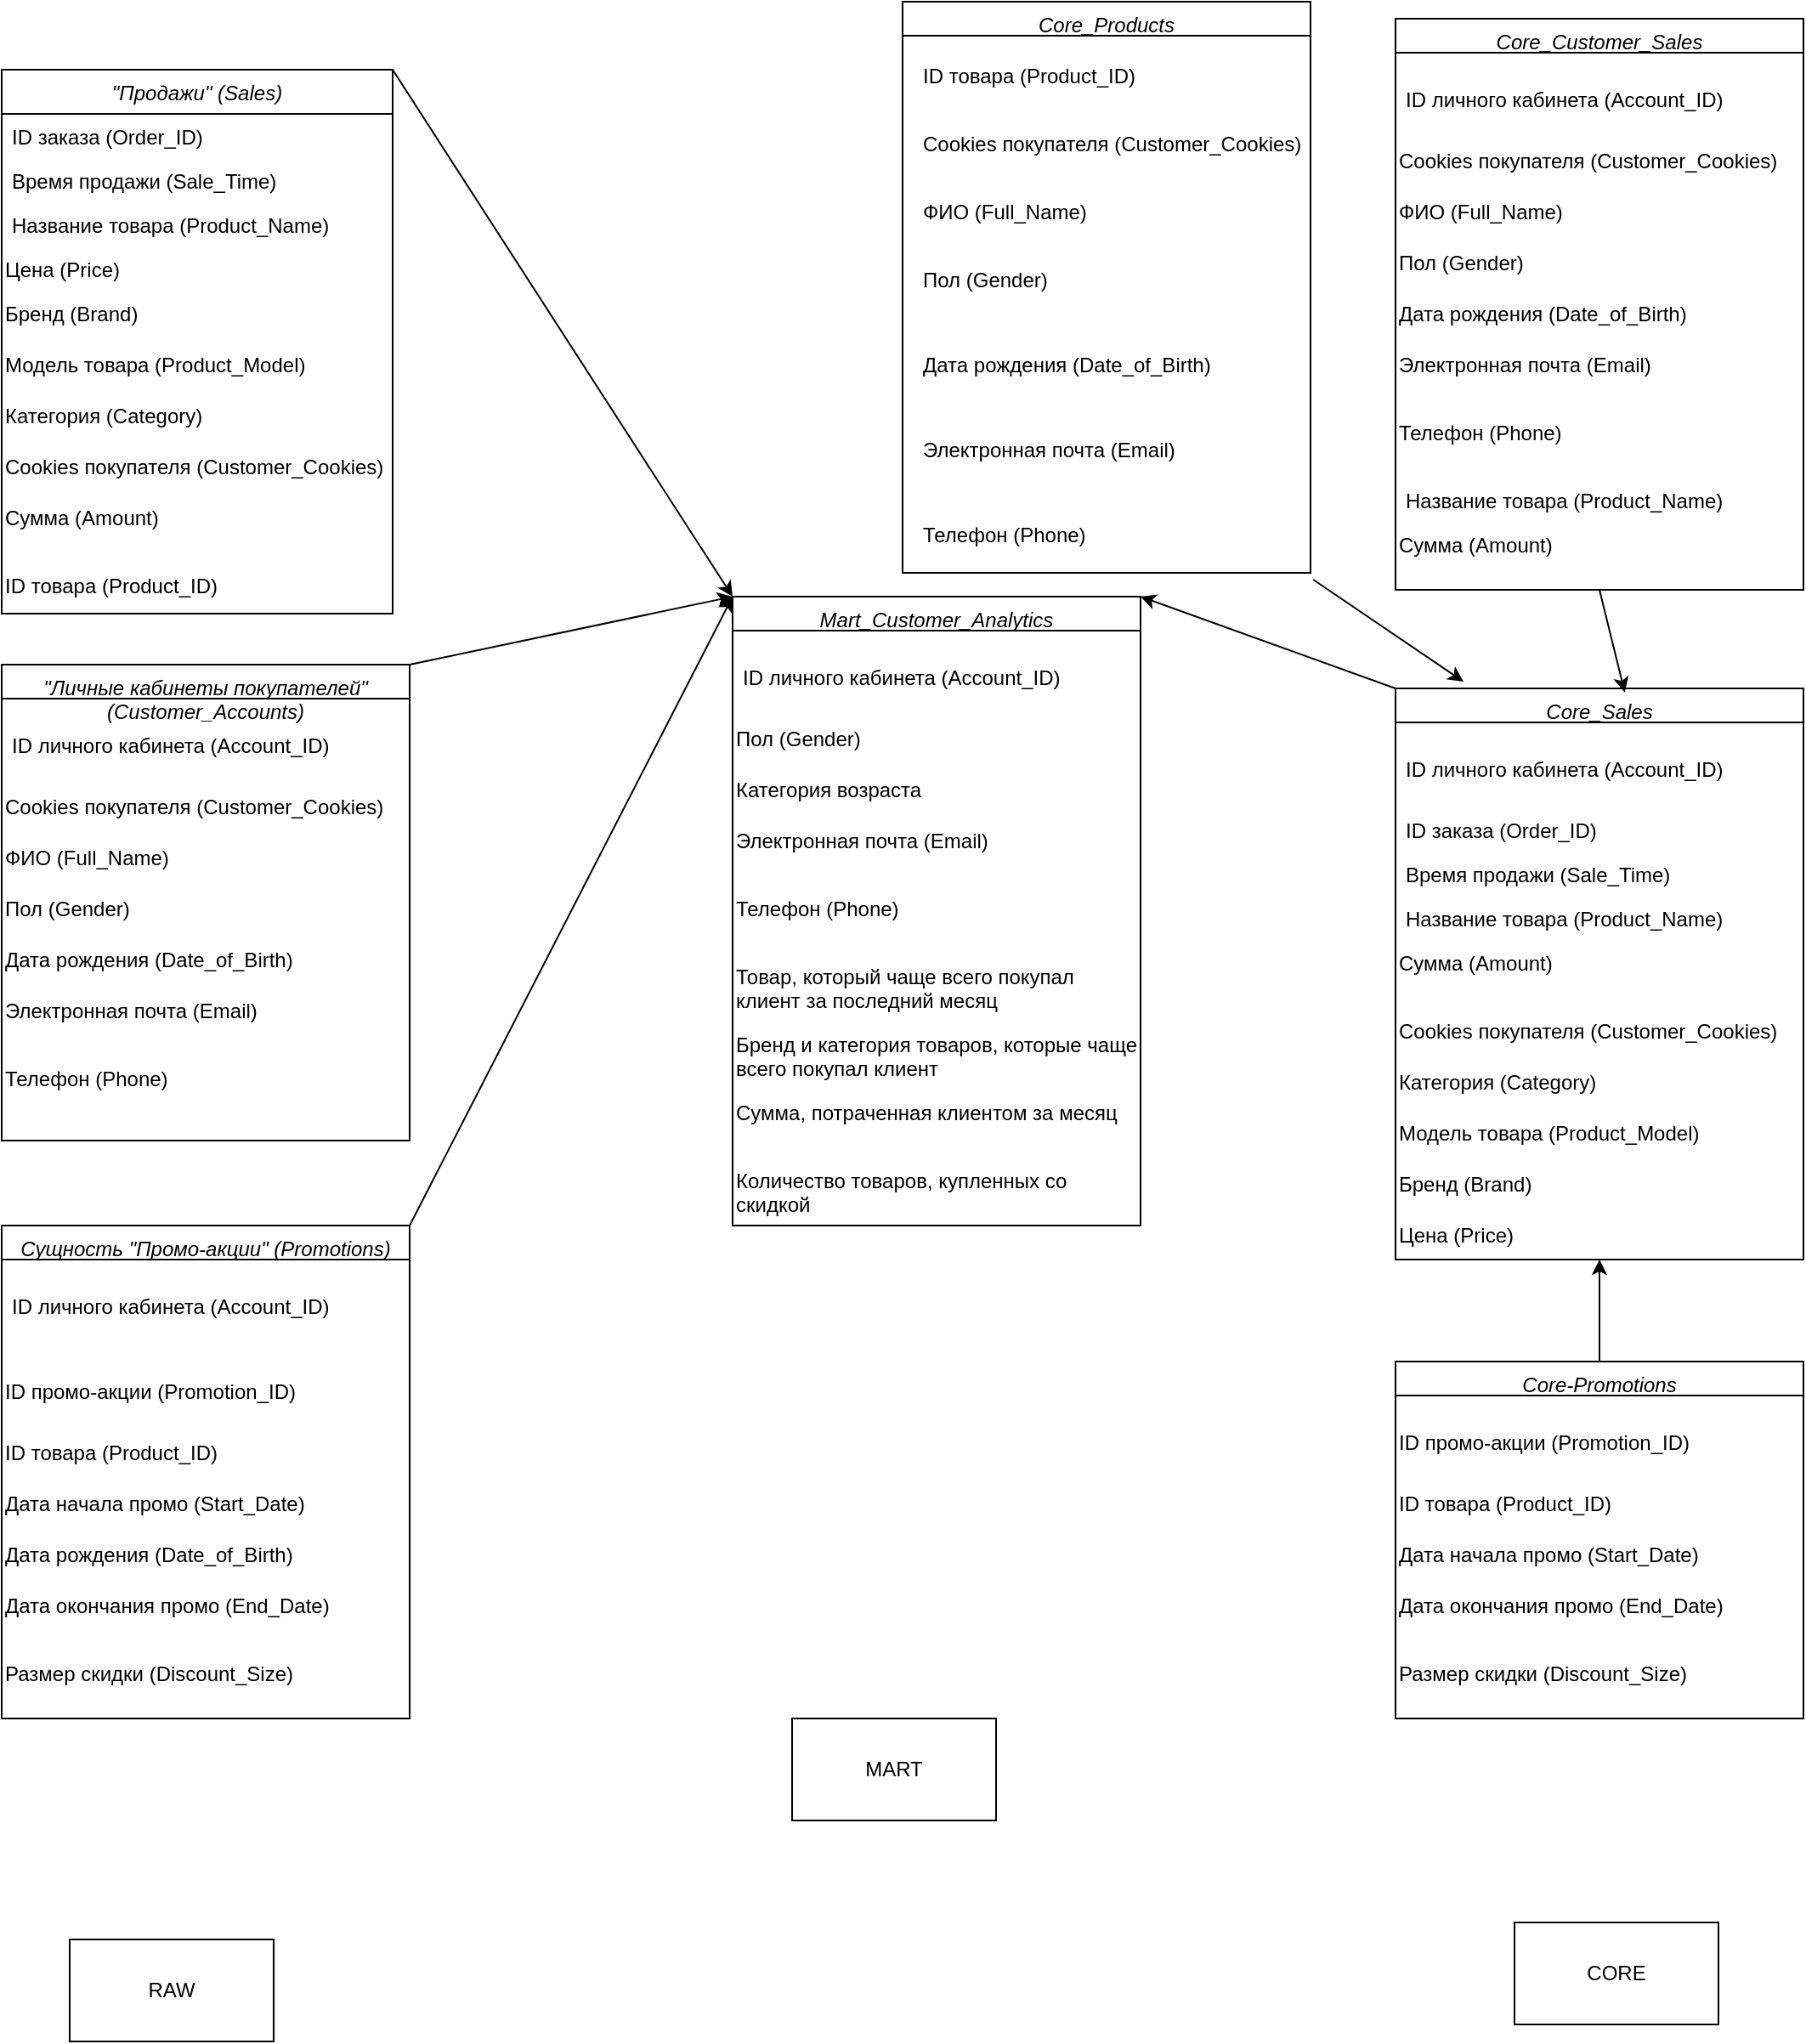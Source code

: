<mxfile version="21.7.5" type="device">
  <diagram id="C5RBs43oDa-KdzZeNtuy" name="Page-1">
    <mxGraphModel dx="1562" dy="909" grid="1" gridSize="10" guides="1" tooltips="1" connect="1" arrows="1" fold="1" page="1" pageScale="1" pageWidth="1169" pageHeight="827" math="0" shadow="0">
      <root>
        <mxCell id="WIyWlLk6GJQsqaUBKTNV-0" />
        <mxCell id="WIyWlLk6GJQsqaUBKTNV-1" parent="WIyWlLk6GJQsqaUBKTNV-0" />
        <mxCell id="zkfFHV4jXpPFQw0GAbJ--0" value="&quot;Продажи&quot; (Sales)" style="swimlane;fontStyle=2;align=center;verticalAlign=top;childLayout=stackLayout;horizontal=1;startSize=26;horizontalStack=0;resizeParent=1;resizeLast=0;collapsible=1;marginBottom=0;rounded=0;shadow=0;strokeWidth=1;" parent="WIyWlLk6GJQsqaUBKTNV-1" vertex="1">
          <mxGeometry x="60" y="40" width="230" height="320" as="geometry">
            <mxRectangle x="230" y="140" width="160" height="26" as="alternateBounds" />
          </mxGeometry>
        </mxCell>
        <mxCell id="zkfFHV4jXpPFQw0GAbJ--2" value="ID заказа (Order_ID)" style="text;align=left;verticalAlign=top;spacingLeft=4;spacingRight=4;overflow=hidden;rotatable=0;points=[[0,0.5],[1,0.5]];portConstraint=eastwest;rounded=0;shadow=0;html=0;" parent="zkfFHV4jXpPFQw0GAbJ--0" vertex="1">
          <mxGeometry y="26" width="230" height="26" as="geometry" />
        </mxCell>
        <mxCell id="zkfFHV4jXpPFQw0GAbJ--3" value="Время продажи (Sale_Time)" style="text;align=left;verticalAlign=top;spacingLeft=4;spacingRight=4;overflow=hidden;rotatable=0;points=[[0,0.5],[1,0.5]];portConstraint=eastwest;rounded=0;shadow=0;html=0;" parent="zkfFHV4jXpPFQw0GAbJ--0" vertex="1">
          <mxGeometry y="52" width="230" height="26" as="geometry" />
        </mxCell>
        <mxCell id="KQoIIr9sLk1v1GStxZdK-7" value="Название товара (Product_Name)" style="text;align=left;verticalAlign=top;spacingLeft=4;spacingRight=4;overflow=hidden;rotatable=0;points=[[0,0.5],[1,0.5]];portConstraint=eastwest;rounded=0;shadow=0;html=0;" parent="zkfFHV4jXpPFQw0GAbJ--0" vertex="1">
          <mxGeometry y="78" width="230" height="26" as="geometry" />
        </mxCell>
        <mxCell id="KQoIIr9sLk1v1GStxZdK-12" value="Цена (Price)" style="text;whiteSpace=wrap;html=1;" parent="zkfFHV4jXpPFQw0GAbJ--0" vertex="1">
          <mxGeometry y="104" width="230" height="26" as="geometry" />
        </mxCell>
        <mxCell id="KQoIIr9sLk1v1GStxZdK-13" value="Бренд (Brand)" style="text;whiteSpace=wrap;html=1;" parent="zkfFHV4jXpPFQw0GAbJ--0" vertex="1">
          <mxGeometry y="130" width="230" height="30" as="geometry" />
        </mxCell>
        <mxCell id="KQoIIr9sLk1v1GStxZdK-14" value="Модель товара (Product_Model)" style="text;whiteSpace=wrap;html=1;" parent="zkfFHV4jXpPFQw0GAbJ--0" vertex="1">
          <mxGeometry y="160" width="230" height="30" as="geometry" />
        </mxCell>
        <mxCell id="KQoIIr9sLk1v1GStxZdK-15" value="Категория (Category)" style="text;whiteSpace=wrap;html=1;" parent="zkfFHV4jXpPFQw0GAbJ--0" vertex="1">
          <mxGeometry y="190" width="230" height="30" as="geometry" />
        </mxCell>
        <mxCell id="KQoIIr9sLk1v1GStxZdK-16" value="Cookies покупателя (Customer_Cookies)" style="text;whiteSpace=wrap;html=1;" parent="zkfFHV4jXpPFQw0GAbJ--0" vertex="1">
          <mxGeometry y="220" width="230" height="30" as="geometry" />
        </mxCell>
        <mxCell id="KQoIIr9sLk1v1GStxZdK-17" value="Сумма (Amount)" style="text;whiteSpace=wrap;html=1;" parent="zkfFHV4jXpPFQw0GAbJ--0" vertex="1">
          <mxGeometry y="250" width="230" height="40" as="geometry" />
        </mxCell>
        <mxCell id="KQoIIr9sLk1v1GStxZdK-74" value="ID товара (Product_ID)" style="text;whiteSpace=wrap;html=1;" parent="zkfFHV4jXpPFQw0GAbJ--0" vertex="1">
          <mxGeometry y="290" width="230" height="30" as="geometry" />
        </mxCell>
        <mxCell id="KQoIIr9sLk1v1GStxZdK-54" value="&quot;Личные кабинеты покупателей&quot; &#xa;(Customer_Accounts)" style="swimlane;fontStyle=2;align=center;verticalAlign=top;childLayout=stackLayout;horizontal=1;startSize=20;horizontalStack=0;resizeParent=1;resizeLast=0;collapsible=1;marginBottom=0;rounded=0;shadow=0;strokeWidth=1;" parent="WIyWlLk6GJQsqaUBKTNV-1" vertex="1">
          <mxGeometry x="60" y="390" width="240" height="280" as="geometry">
            <mxRectangle x="60" y="390" width="160" height="26" as="alternateBounds" />
          </mxGeometry>
        </mxCell>
        <mxCell id="KQoIIr9sLk1v1GStxZdK-57" value="&#xa;ID личного кабинета (Account_ID)" style="text;align=left;verticalAlign=top;spacingLeft=4;spacingRight=4;overflow=hidden;rotatable=0;points=[[0,0.5],[1,0.5]];portConstraint=eastwest;rounded=0;shadow=0;html=0;" parent="KQoIIr9sLk1v1GStxZdK-54" vertex="1">
          <mxGeometry y="20" width="240" height="50" as="geometry" />
        </mxCell>
        <mxCell id="KQoIIr9sLk1v1GStxZdK-58" value="Cookies покупателя (Customer_Cookies)" style="text;whiteSpace=wrap;html=1;" parent="KQoIIr9sLk1v1GStxZdK-54" vertex="1">
          <mxGeometry y="70" width="240" height="30" as="geometry" />
        </mxCell>
        <mxCell id="KQoIIr9sLk1v1GStxZdK-60" value="ФИО (Full_Name)" style="text;whiteSpace=wrap;html=1;" parent="KQoIIr9sLk1v1GStxZdK-54" vertex="1">
          <mxGeometry y="100" width="240" height="30" as="geometry" />
        </mxCell>
        <mxCell id="KQoIIr9sLk1v1GStxZdK-61" value="Пол (Gender)" style="text;whiteSpace=wrap;html=1;" parent="KQoIIr9sLk1v1GStxZdK-54" vertex="1">
          <mxGeometry y="130" width="240" height="30" as="geometry" />
        </mxCell>
        <mxCell id="KQoIIr9sLk1v1GStxZdK-62" value="Дата рождения (Date_of_Birth)" style="text;whiteSpace=wrap;html=1;" parent="KQoIIr9sLk1v1GStxZdK-54" vertex="1">
          <mxGeometry y="160" width="240" height="30" as="geometry" />
        </mxCell>
        <mxCell id="KQoIIr9sLk1v1GStxZdK-63" value="Электронная почта (Email)" style="text;whiteSpace=wrap;html=1;" parent="KQoIIr9sLk1v1GStxZdK-54" vertex="1">
          <mxGeometry y="190" width="240" height="40" as="geometry" />
        </mxCell>
        <mxCell id="KQoIIr9sLk1v1GStxZdK-64" value="Телефон (Phone)" style="text;whiteSpace=wrap;html=1;" parent="KQoIIr9sLk1v1GStxZdK-54" vertex="1">
          <mxGeometry y="230" width="240" height="40" as="geometry" />
        </mxCell>
        <mxCell id="KQoIIr9sLk1v1GStxZdK-65" value="Сущность &quot;Промо-акции&quot; (Promotions)" style="swimlane;fontStyle=2;align=center;verticalAlign=top;childLayout=stackLayout;horizontal=1;startSize=20;horizontalStack=0;resizeParent=1;resizeLast=0;collapsible=1;marginBottom=0;rounded=0;shadow=0;strokeWidth=1;" parent="WIyWlLk6GJQsqaUBKTNV-1" vertex="1">
          <mxGeometry x="60" y="720" width="240" height="290" as="geometry">
            <mxRectangle x="60" y="390" width="160" height="26" as="alternateBounds" />
          </mxGeometry>
        </mxCell>
        <mxCell id="KQoIIr9sLk1v1GStxZdK-66" value="&#xa;ID личного кабинета (Account_ID)" style="text;align=left;verticalAlign=top;spacingLeft=4;spacingRight=4;overflow=hidden;rotatable=0;points=[[0,0.5],[1,0.5]];portConstraint=eastwest;rounded=0;shadow=0;html=0;" parent="KQoIIr9sLk1v1GStxZdK-65" vertex="1">
          <mxGeometry y="20" width="240" height="50" as="geometry" />
        </mxCell>
        <mxCell id="KQoIIr9sLk1v1GStxZdK-67" value="&#xa;ID промо-акции (Promotion_ID)&#xa;&#xa;" style="text;whiteSpace=wrap;html=1;" parent="KQoIIr9sLk1v1GStxZdK-65" vertex="1">
          <mxGeometry y="70" width="240" height="50" as="geometry" />
        </mxCell>
        <mxCell id="KQoIIr9sLk1v1GStxZdK-68" value="ID товара (Product_ID)" style="text;whiteSpace=wrap;html=1;" parent="KQoIIr9sLk1v1GStxZdK-65" vertex="1">
          <mxGeometry y="120" width="240" height="30" as="geometry" />
        </mxCell>
        <mxCell id="KQoIIr9sLk1v1GStxZdK-69" value="Дата начала промо (Start_Date)" style="text;whiteSpace=wrap;html=1;" parent="KQoIIr9sLk1v1GStxZdK-65" vertex="1">
          <mxGeometry y="150" width="240" height="30" as="geometry" />
        </mxCell>
        <mxCell id="KQoIIr9sLk1v1GStxZdK-70" value="Дата рождения (Date_of_Birth)" style="text;whiteSpace=wrap;html=1;" parent="KQoIIr9sLk1v1GStxZdK-65" vertex="1">
          <mxGeometry y="180" width="240" height="30" as="geometry" />
        </mxCell>
        <mxCell id="KQoIIr9sLk1v1GStxZdK-71" value="Дата окончания промо (End_Date)" style="text;whiteSpace=wrap;html=1;" parent="KQoIIr9sLk1v1GStxZdK-65" vertex="1">
          <mxGeometry y="210" width="240" height="40" as="geometry" />
        </mxCell>
        <mxCell id="KQoIIr9sLk1v1GStxZdK-72" value="Размер скидки (Discount_Size)" style="text;whiteSpace=wrap;html=1;" parent="KQoIIr9sLk1v1GStxZdK-65" vertex="1">
          <mxGeometry y="250" width="240" height="40" as="geometry" />
        </mxCell>
        <mxCell id="KQoIIr9sLk1v1GStxZdK-87" value="Core_Customer_Sales" style="swimlane;fontStyle=2;align=center;verticalAlign=top;childLayout=stackLayout;horizontal=1;startSize=20;horizontalStack=0;resizeParent=1;resizeLast=0;collapsible=1;marginBottom=0;rounded=0;shadow=0;strokeWidth=1;" parent="WIyWlLk6GJQsqaUBKTNV-1" vertex="1">
          <mxGeometry x="880" y="10" width="240" height="336" as="geometry">
            <mxRectangle x="60" y="390" width="160" height="26" as="alternateBounds" />
          </mxGeometry>
        </mxCell>
        <mxCell id="KQoIIr9sLk1v1GStxZdK-88" value="&#xa;ID личного кабинета (Account_ID)" style="text;align=left;verticalAlign=top;spacingLeft=4;spacingRight=4;overflow=hidden;rotatable=0;points=[[0,0.5],[1,0.5]];portConstraint=eastwest;rounded=0;shadow=0;html=0;" parent="KQoIIr9sLk1v1GStxZdK-87" vertex="1">
          <mxGeometry y="20" width="240" height="50" as="geometry" />
        </mxCell>
        <mxCell id="KQoIIr9sLk1v1GStxZdK-89" value="Cookies покупателя (Customer_Cookies)" style="text;whiteSpace=wrap;html=1;" parent="KQoIIr9sLk1v1GStxZdK-87" vertex="1">
          <mxGeometry y="70" width="240" height="30" as="geometry" />
        </mxCell>
        <mxCell id="KQoIIr9sLk1v1GStxZdK-90" value="ФИО (Full_Name)" style="text;whiteSpace=wrap;html=1;" parent="KQoIIr9sLk1v1GStxZdK-87" vertex="1">
          <mxGeometry y="100" width="240" height="30" as="geometry" />
        </mxCell>
        <mxCell id="KQoIIr9sLk1v1GStxZdK-91" value="Пол (Gender)" style="text;whiteSpace=wrap;html=1;" parent="KQoIIr9sLk1v1GStxZdK-87" vertex="1">
          <mxGeometry y="130" width="240" height="30" as="geometry" />
        </mxCell>
        <mxCell id="KQoIIr9sLk1v1GStxZdK-92" value="Дата рождения (Date_of_Birth)" style="text;whiteSpace=wrap;html=1;" parent="KQoIIr9sLk1v1GStxZdK-87" vertex="1">
          <mxGeometry y="160" width="240" height="30" as="geometry" />
        </mxCell>
        <mxCell id="KQoIIr9sLk1v1GStxZdK-93" value="Электронная почта (Email)" style="text;whiteSpace=wrap;html=1;" parent="KQoIIr9sLk1v1GStxZdK-87" vertex="1">
          <mxGeometry y="190" width="240" height="40" as="geometry" />
        </mxCell>
        <mxCell id="KQoIIr9sLk1v1GStxZdK-94" value="Телефон (Phone)" style="text;whiteSpace=wrap;html=1;" parent="KQoIIr9sLk1v1GStxZdK-87" vertex="1">
          <mxGeometry y="230" width="240" height="40" as="geometry" />
        </mxCell>
        <mxCell id="KQoIIr9sLk1v1GStxZdK-95" value="Название товара (Product_Name)" style="text;align=left;verticalAlign=top;spacingLeft=4;spacingRight=4;overflow=hidden;rotatable=0;points=[[0,0.5],[1,0.5]];portConstraint=eastwest;rounded=0;shadow=0;html=0;" parent="KQoIIr9sLk1v1GStxZdK-87" vertex="1">
          <mxGeometry y="270" width="240" height="26" as="geometry" />
        </mxCell>
        <mxCell id="JDsBrTvlCNx9yT8jEmw5-9" value="Сумма (Amount)" style="text;whiteSpace=wrap;html=1;" parent="KQoIIr9sLk1v1GStxZdK-87" vertex="1">
          <mxGeometry y="296" width="240" height="40" as="geometry" />
        </mxCell>
        <mxCell id="JDsBrTvlCNx9yT8jEmw5-0" value="Mart_Customer_Analytics" style="swimlane;fontStyle=2;align=center;verticalAlign=top;childLayout=stackLayout;horizontal=1;startSize=20;horizontalStack=0;resizeParent=1;resizeLast=0;collapsible=1;marginBottom=0;rounded=0;shadow=0;strokeWidth=1;" parent="WIyWlLk6GJQsqaUBKTNV-1" vertex="1">
          <mxGeometry x="490" y="350" width="240" height="370" as="geometry">
            <mxRectangle x="60" y="390" width="160" height="26" as="alternateBounds" />
          </mxGeometry>
        </mxCell>
        <mxCell id="JDsBrTvlCNx9yT8jEmw5-1" value="&#xa;ID личного кабинета (Account_ID)" style="text;align=left;verticalAlign=top;spacingLeft=4;spacingRight=4;overflow=hidden;rotatable=0;points=[[0,0.5],[1,0.5]];portConstraint=eastwest;rounded=0;shadow=0;html=0;" parent="JDsBrTvlCNx9yT8jEmw5-0" vertex="1">
          <mxGeometry y="20" width="240" height="50" as="geometry" />
        </mxCell>
        <mxCell id="JDsBrTvlCNx9yT8jEmw5-4" value="Пол (Gender)" style="text;whiteSpace=wrap;html=1;" parent="JDsBrTvlCNx9yT8jEmw5-0" vertex="1">
          <mxGeometry y="70" width="240" height="30" as="geometry" />
        </mxCell>
        <mxCell id="JDsBrTvlCNx9yT8jEmw5-5" value="Категория возраста" style="text;whiteSpace=wrap;html=1;" parent="JDsBrTvlCNx9yT8jEmw5-0" vertex="1">
          <mxGeometry y="100" width="240" height="30" as="geometry" />
        </mxCell>
        <mxCell id="JDsBrTvlCNx9yT8jEmw5-6" value="Электронная почта (Email)" style="text;whiteSpace=wrap;html=1;" parent="JDsBrTvlCNx9yT8jEmw5-0" vertex="1">
          <mxGeometry y="130" width="240" height="40" as="geometry" />
        </mxCell>
        <mxCell id="cgq-GnrCAWINxvIh_VWa-0" value="Телефон (Phone)" style="text;whiteSpace=wrap;html=1;" parent="JDsBrTvlCNx9yT8jEmw5-0" vertex="1">
          <mxGeometry y="170" width="240" height="40" as="geometry" />
        </mxCell>
        <mxCell id="cgq-GnrCAWINxvIh_VWa-2" value="Товар, который чаще всего покупал клиент за последний месяц" style="text;whiteSpace=wrap;html=1;" parent="JDsBrTvlCNx9yT8jEmw5-0" vertex="1">
          <mxGeometry y="210" width="240" height="40" as="geometry" />
        </mxCell>
        <mxCell id="cgq-GnrCAWINxvIh_VWa-3" value="Бренд и категория товаров, которые чаще всего покупал клиент" style="text;whiteSpace=wrap;html=1;" parent="JDsBrTvlCNx9yT8jEmw5-0" vertex="1">
          <mxGeometry y="250" width="240" height="40" as="geometry" />
        </mxCell>
        <mxCell id="cgq-GnrCAWINxvIh_VWa-4" value="Сумма, потраченная клиентом за месяц" style="text;whiteSpace=wrap;html=1;" parent="JDsBrTvlCNx9yT8jEmw5-0" vertex="1">
          <mxGeometry y="290" width="240" height="40" as="geometry" />
        </mxCell>
        <mxCell id="cgq-GnrCAWINxvIh_VWa-5" value="Количество товаров, купленных со скидкой" style="text;whiteSpace=wrap;html=1;" parent="JDsBrTvlCNx9yT8jEmw5-0" vertex="1">
          <mxGeometry y="330" width="240" height="40" as="geometry" />
        </mxCell>
        <mxCell id="JDsBrTvlCNx9yT8jEmw5-14" value="RAW" style="rounded=0;whiteSpace=wrap;html=1;" parent="WIyWlLk6GJQsqaUBKTNV-1" vertex="1">
          <mxGeometry x="100" y="1140" width="120" height="60" as="geometry" />
        </mxCell>
        <mxCell id="JDsBrTvlCNx9yT8jEmw5-15" value="CORE" style="rounded=0;whiteSpace=wrap;html=1;" parent="WIyWlLk6GJQsqaUBKTNV-1" vertex="1">
          <mxGeometry x="950" y="1130" width="120" height="60" as="geometry" />
        </mxCell>
        <mxCell id="JDsBrTvlCNx9yT8jEmw5-16" value="MART" style="rounded=0;whiteSpace=wrap;html=1;" parent="WIyWlLk6GJQsqaUBKTNV-1" vertex="1">
          <mxGeometry x="525" y="1010" width="120" height="60" as="geometry" />
        </mxCell>
        <mxCell id="COVLW4JXiHytEF5L1Nmi-0" value="Core_Sales" style="swimlane;fontStyle=2;align=center;verticalAlign=top;childLayout=stackLayout;horizontal=1;startSize=20;horizontalStack=0;resizeParent=1;resizeLast=0;collapsible=1;marginBottom=0;rounded=0;shadow=0;strokeWidth=1;" parent="WIyWlLk6GJQsqaUBKTNV-1" vertex="1">
          <mxGeometry x="880" y="404" width="240" height="336" as="geometry">
            <mxRectangle x="60" y="390" width="160" height="26" as="alternateBounds" />
          </mxGeometry>
        </mxCell>
        <mxCell id="COVLW4JXiHytEF5L1Nmi-1" value="&#xa;ID личного кабинета (Account_ID)" style="text;align=left;verticalAlign=top;spacingLeft=4;spacingRight=4;overflow=hidden;rotatable=0;points=[[0,0.5],[1,0.5]];portConstraint=eastwest;rounded=0;shadow=0;html=0;" parent="COVLW4JXiHytEF5L1Nmi-0" vertex="1">
          <mxGeometry y="20" width="240" height="50" as="geometry" />
        </mxCell>
        <mxCell id="COVLW4JXiHytEF5L1Nmi-10" value="ID заказа (Order_ID)" style="text;align=left;verticalAlign=top;spacingLeft=4;spacingRight=4;overflow=hidden;rotatable=0;points=[[0,0.5],[1,0.5]];portConstraint=eastwest;rounded=0;shadow=0;html=0;" parent="COVLW4JXiHytEF5L1Nmi-0" vertex="1">
          <mxGeometry y="70" width="240" height="26" as="geometry" />
        </mxCell>
        <mxCell id="COVLW4JXiHytEF5L1Nmi-11" value="Время продажи (Sale_Time)" style="text;align=left;verticalAlign=top;spacingLeft=4;spacingRight=4;overflow=hidden;rotatable=0;points=[[0,0.5],[1,0.5]];portConstraint=eastwest;rounded=0;shadow=0;html=0;" parent="COVLW4JXiHytEF5L1Nmi-0" vertex="1">
          <mxGeometry y="96" width="240" height="26" as="geometry" />
        </mxCell>
        <mxCell id="COVLW4JXiHytEF5L1Nmi-12" value="Название товара (Product_Name)" style="text;align=left;verticalAlign=top;spacingLeft=4;spacingRight=4;overflow=hidden;rotatable=0;points=[[0,0.5],[1,0.5]];portConstraint=eastwest;rounded=0;shadow=0;html=0;" parent="COVLW4JXiHytEF5L1Nmi-0" vertex="1">
          <mxGeometry y="122" width="240" height="26" as="geometry" />
        </mxCell>
        <mxCell id="COVLW4JXiHytEF5L1Nmi-18" value="Сумма (Amount)" style="text;whiteSpace=wrap;html=1;" parent="COVLW4JXiHytEF5L1Nmi-0" vertex="1">
          <mxGeometry y="148" width="240" height="40" as="geometry" />
        </mxCell>
        <mxCell id="COVLW4JXiHytEF5L1Nmi-17" value="Cookies покупателя (Customer_Cookies)" style="text;whiteSpace=wrap;html=1;" parent="COVLW4JXiHytEF5L1Nmi-0" vertex="1">
          <mxGeometry y="188" width="240" height="30" as="geometry" />
        </mxCell>
        <mxCell id="COVLW4JXiHytEF5L1Nmi-16" value="Категория (Category)" style="text;whiteSpace=wrap;html=1;" parent="COVLW4JXiHytEF5L1Nmi-0" vertex="1">
          <mxGeometry y="218" width="240" height="30" as="geometry" />
        </mxCell>
        <mxCell id="COVLW4JXiHytEF5L1Nmi-15" value="Модель товара (Product_Model)" style="text;whiteSpace=wrap;html=1;" parent="COVLW4JXiHytEF5L1Nmi-0" vertex="1">
          <mxGeometry y="248" width="240" height="30" as="geometry" />
        </mxCell>
        <mxCell id="COVLW4JXiHytEF5L1Nmi-14" value="Бренд (Brand)" style="text;whiteSpace=wrap;html=1;" parent="COVLW4JXiHytEF5L1Nmi-0" vertex="1">
          <mxGeometry y="278" width="240" height="30" as="geometry" />
        </mxCell>
        <mxCell id="COVLW4JXiHytEF5L1Nmi-13" value="Цена (Price)" style="text;whiteSpace=wrap;html=1;" parent="COVLW4JXiHytEF5L1Nmi-0" vertex="1">
          <mxGeometry y="308" width="240" height="26" as="geometry" />
        </mxCell>
        <mxCell id="COVLW4JXiHytEF5L1Nmi-19" value="Core-Promotions" style="swimlane;fontStyle=2;align=center;verticalAlign=top;childLayout=stackLayout;horizontal=1;startSize=20;horizontalStack=0;resizeParent=1;resizeLast=0;collapsible=1;marginBottom=0;rounded=0;shadow=0;strokeWidth=1;" parent="WIyWlLk6GJQsqaUBKTNV-1" vertex="1">
          <mxGeometry x="880" y="800" width="240" height="210" as="geometry">
            <mxRectangle x="60" y="390" width="160" height="26" as="alternateBounds" />
          </mxGeometry>
        </mxCell>
        <mxCell id="COVLW4JXiHytEF5L1Nmi-21" value="&#xa;ID промо-акции (Promotion_ID)&#xa;&#xa;" style="text;whiteSpace=wrap;html=1;" parent="COVLW4JXiHytEF5L1Nmi-19" vertex="1">
          <mxGeometry y="20" width="240" height="50" as="geometry" />
        </mxCell>
        <mxCell id="COVLW4JXiHytEF5L1Nmi-22" value="ID товара (Product_ID)" style="text;whiteSpace=wrap;html=1;" parent="COVLW4JXiHytEF5L1Nmi-19" vertex="1">
          <mxGeometry y="70" width="240" height="30" as="geometry" />
        </mxCell>
        <mxCell id="COVLW4JXiHytEF5L1Nmi-23" value="Дата начала промо (Start_Date)" style="text;whiteSpace=wrap;html=1;" parent="COVLW4JXiHytEF5L1Nmi-19" vertex="1">
          <mxGeometry y="100" width="240" height="30" as="geometry" />
        </mxCell>
        <mxCell id="COVLW4JXiHytEF5L1Nmi-25" value="Дата окончания промо (End_Date)" style="text;whiteSpace=wrap;html=1;" parent="COVLW4JXiHytEF5L1Nmi-19" vertex="1">
          <mxGeometry y="130" width="240" height="40" as="geometry" />
        </mxCell>
        <mxCell id="COVLW4JXiHytEF5L1Nmi-26" value="Размер скидки (Discount_Size)" style="text;whiteSpace=wrap;html=1;" parent="COVLW4JXiHytEF5L1Nmi-19" vertex="1">
          <mxGeometry y="170" width="240" height="40" as="geometry" />
        </mxCell>
        <mxCell id="COVLW4JXiHytEF5L1Nmi-35" value="" style="endArrow=classic;html=1;rounded=0;exitX=1;exitY=0;exitDx=0;exitDy=0;entryX=0;entryY=0;entryDx=0;entryDy=0;" parent="WIyWlLk6GJQsqaUBKTNV-1" source="zkfFHV4jXpPFQw0GAbJ--0" target="JDsBrTvlCNx9yT8jEmw5-0" edge="1">
          <mxGeometry width="50" height="50" relative="1" as="geometry">
            <mxPoint x="870" y="740" as="sourcePoint" />
            <mxPoint x="920" y="690" as="targetPoint" />
          </mxGeometry>
        </mxCell>
        <mxCell id="COVLW4JXiHytEF5L1Nmi-36" value="" style="endArrow=classic;html=1;rounded=0;exitX=1;exitY=0;exitDx=0;exitDy=0;entryX=0;entryY=0;entryDx=0;entryDy=0;" parent="WIyWlLk6GJQsqaUBKTNV-1" source="KQoIIr9sLk1v1GStxZdK-54" target="JDsBrTvlCNx9yT8jEmw5-0" edge="1">
          <mxGeometry width="50" height="50" relative="1" as="geometry">
            <mxPoint x="870" y="740" as="sourcePoint" />
            <mxPoint x="920" y="690" as="targetPoint" />
          </mxGeometry>
        </mxCell>
        <mxCell id="COVLW4JXiHytEF5L1Nmi-37" value="" style="endArrow=classic;html=1;rounded=0;exitX=1;exitY=0;exitDx=0;exitDy=0;entryX=0;entryY=0;entryDx=0;entryDy=0;" parent="WIyWlLk6GJQsqaUBKTNV-1" source="KQoIIr9sLk1v1GStxZdK-65" target="JDsBrTvlCNx9yT8jEmw5-0" edge="1">
          <mxGeometry width="50" height="50" relative="1" as="geometry">
            <mxPoint x="870" y="740" as="sourcePoint" />
            <mxPoint x="920" y="690" as="targetPoint" />
          </mxGeometry>
        </mxCell>
        <mxCell id="COVLW4JXiHytEF5L1Nmi-40" value="" style="endArrow=classic;html=1;rounded=0;entryX=1;entryY=0;entryDx=0;entryDy=0;exitX=0;exitY=0;exitDx=0;exitDy=0;" parent="WIyWlLk6GJQsqaUBKTNV-1" source="COVLW4JXiHytEF5L1Nmi-0" target="JDsBrTvlCNx9yT8jEmw5-0" edge="1">
          <mxGeometry width="50" height="50" relative="1" as="geometry">
            <mxPoint x="870" y="740" as="sourcePoint" />
            <mxPoint x="920" y="690" as="targetPoint" />
          </mxGeometry>
        </mxCell>
        <mxCell id="Ce65lgaZX_cejrWgJQMd-0" value="Core_Products" style="swimlane;fontStyle=2;align=center;verticalAlign=top;childLayout=stackLayout;horizontal=1;startSize=20;horizontalStack=0;resizeParent=1;resizeLast=0;collapsible=1;marginBottom=0;rounded=0;shadow=0;strokeWidth=1;" vertex="1" parent="WIyWlLk6GJQsqaUBKTNV-1">
          <mxGeometry x="590" width="240" height="336" as="geometry">
            <mxRectangle x="60" y="390" width="160" height="26" as="alternateBounds" />
          </mxGeometry>
        </mxCell>
        <mxCell id="Ce65lgaZX_cejrWgJQMd-10" value="ID товара (Product_ID)" style="text;whiteSpace=wrap;html=1;" vertex="1" parent="WIyWlLk6GJQsqaUBKTNV-1">
          <mxGeometry x="600" y="30" width="240" height="30" as="geometry" />
        </mxCell>
        <mxCell id="Ce65lgaZX_cejrWgJQMd-11" value="Cookies покупателя (Customer_Cookies)" style="text;whiteSpace=wrap;html=1;" vertex="1" parent="WIyWlLk6GJQsqaUBKTNV-1">
          <mxGeometry x="600" y="70" width="240" height="30" as="geometry" />
        </mxCell>
        <mxCell id="Ce65lgaZX_cejrWgJQMd-12" value="ФИО (Full_Name)" style="text;whiteSpace=wrap;html=1;" vertex="1" parent="WIyWlLk6GJQsqaUBKTNV-1">
          <mxGeometry x="600" y="110" width="240" height="30" as="geometry" />
        </mxCell>
        <mxCell id="Ce65lgaZX_cejrWgJQMd-13" value="Пол (Gender)" style="text;whiteSpace=wrap;html=1;" vertex="1" parent="WIyWlLk6GJQsqaUBKTNV-1">
          <mxGeometry x="600" y="150" width="240" height="30" as="geometry" />
        </mxCell>
        <mxCell id="Ce65lgaZX_cejrWgJQMd-14" value="Дата рождения (Date_of_Birth)" style="text;whiteSpace=wrap;html=1;" vertex="1" parent="WIyWlLk6GJQsqaUBKTNV-1">
          <mxGeometry x="600" y="200" width="240" height="30" as="geometry" />
        </mxCell>
        <mxCell id="Ce65lgaZX_cejrWgJQMd-15" value="Электронная почта (Email)" style="text;whiteSpace=wrap;html=1;" vertex="1" parent="WIyWlLk6GJQsqaUBKTNV-1">
          <mxGeometry x="600" y="250" width="240" height="40" as="geometry" />
        </mxCell>
        <mxCell id="Ce65lgaZX_cejrWgJQMd-16" value="Телефон (Phone)" style="text;whiteSpace=wrap;html=1;" vertex="1" parent="WIyWlLk6GJQsqaUBKTNV-1">
          <mxGeometry x="600" y="300" width="240" height="40" as="geometry" />
        </mxCell>
        <mxCell id="Ce65lgaZX_cejrWgJQMd-17" value="" style="endArrow=classic;html=1;rounded=0;exitX=0.965;exitY=1;exitDx=0;exitDy=0;exitPerimeter=0;" edge="1" parent="WIyWlLk6GJQsqaUBKTNV-1" source="Ce65lgaZX_cejrWgJQMd-16">
          <mxGeometry width="50" height="50" relative="1" as="geometry">
            <mxPoint x="520" y="590" as="sourcePoint" />
            <mxPoint x="920" y="400" as="targetPoint" />
          </mxGeometry>
        </mxCell>
        <mxCell id="Ce65lgaZX_cejrWgJQMd-18" value="" style="endArrow=classic;html=1;rounded=0;entryX=0.562;entryY=0.007;entryDx=0;entryDy=0;entryPerimeter=0;exitX=0.5;exitY=1;exitDx=0;exitDy=0;" edge="1" parent="WIyWlLk6GJQsqaUBKTNV-1" source="JDsBrTvlCNx9yT8jEmw5-9" target="COVLW4JXiHytEF5L1Nmi-0">
          <mxGeometry width="50" height="50" relative="1" as="geometry">
            <mxPoint x="520" y="590" as="sourcePoint" />
            <mxPoint x="570" y="540" as="targetPoint" />
          </mxGeometry>
        </mxCell>
        <mxCell id="Ce65lgaZX_cejrWgJQMd-19" value="" style="endArrow=classic;html=1;rounded=0;entryX=0.5;entryY=1;entryDx=0;entryDy=0;exitX=0.5;exitY=0;exitDx=0;exitDy=0;" edge="1" parent="WIyWlLk6GJQsqaUBKTNV-1" source="COVLW4JXiHytEF5L1Nmi-19" target="COVLW4JXiHytEF5L1Nmi-0">
          <mxGeometry width="50" height="50" relative="1" as="geometry">
            <mxPoint x="520" y="590" as="sourcePoint" />
            <mxPoint x="570" y="540" as="targetPoint" />
          </mxGeometry>
        </mxCell>
      </root>
    </mxGraphModel>
  </diagram>
</mxfile>
